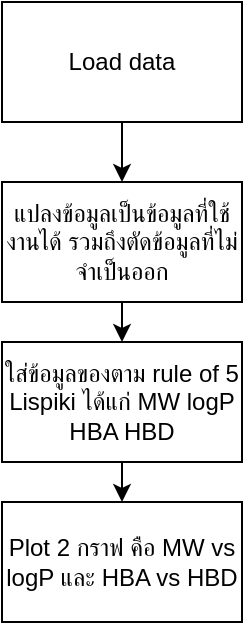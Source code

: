 <mxfile>
    <diagram id="BXumluqs9N6Gj7PZKTuK" name="DAY 1">
        <mxGraphModel dx="490" dy="427" grid="1" gridSize="10" guides="1" tooltips="1" connect="1" arrows="1" fold="1" page="1" pageScale="1" pageWidth="850" pageHeight="1100" math="0" shadow="0">
            <root>
                <mxCell id="0"/>
                <mxCell id="1" parent="0"/>
                <mxCell id="4" value="" style="edgeStyle=none;html=1;" parent="1" source="2" target="3" edge="1">
                    <mxGeometry relative="1" as="geometry"/>
                </mxCell>
                <mxCell id="2" value="Load data" style="rounded=0;whiteSpace=wrap;html=1;" parent="1" vertex="1">
                    <mxGeometry x="200" y="210" width="120" height="60" as="geometry"/>
                </mxCell>
                <mxCell id="woWLrnyps9ivZgyakiIc-5" value="" style="edgeStyle=none;html=1;" parent="1" source="3" target="woWLrnyps9ivZgyakiIc-4" edge="1">
                    <mxGeometry relative="1" as="geometry"/>
                </mxCell>
                <mxCell id="3" value="แปลงข้อมูลเป็นข้อมูลที่ใช้งานได้ รวมถึงตัดข้อมูลที่ไม่จำเป็นออก&lt;br&gt;" style="rounded=0;whiteSpace=wrap;html=1;" parent="1" vertex="1">
                    <mxGeometry x="200" y="300" width="120" height="60" as="geometry"/>
                </mxCell>
                <mxCell id="woWLrnyps9ivZgyakiIc-7" value="" style="edgeStyle=none;html=1;" parent="1" source="woWLrnyps9ivZgyakiIc-4" target="woWLrnyps9ivZgyakiIc-6" edge="1">
                    <mxGeometry relative="1" as="geometry"/>
                </mxCell>
                <mxCell id="woWLrnyps9ivZgyakiIc-4" value="ใส่ข้อมูลของตาม rule of 5 Lispiki ได้แก่ MW logP HBA HBD" style="whiteSpace=wrap;html=1;rounded=0;" parent="1" vertex="1">
                    <mxGeometry x="200" y="380" width="120" height="60" as="geometry"/>
                </mxCell>
                <mxCell id="woWLrnyps9ivZgyakiIc-6" value="Plot 2 กราฟ คือ MW vs logP และ HBA vs HBD" style="whiteSpace=wrap;html=1;rounded=0;" parent="1" vertex="1">
                    <mxGeometry x="200" y="460" width="120" height="60" as="geometry"/>
                </mxCell>
            </root>
        </mxGraphModel>
    </diagram>
    <diagram id="KguUwrFurPITTU1h-C4M" name="DAY 2">
        <mxGraphModel dx="490" dy="427" grid="1" gridSize="10" guides="1" tooltips="1" connect="1" arrows="1" fold="1" page="1" pageScale="1" pageWidth="850" pageHeight="1100" math="0" shadow="0">
            <root>
                <mxCell id="0"/>
                <mxCell id="1" parent="0"/>
                <mxCell id="aEFpTaBjVoe5MF5EPXD2-3" value="" style="edgeStyle=none;html=1;" parent="1" source="aEFpTaBjVoe5MF5EPXD2-1" target="aEFpTaBjVoe5MF5EPXD2-2" edge="1">
                    <mxGeometry relative="1" as="geometry"/>
                </mxCell>
                <mxCell id="aEFpTaBjVoe5MF5EPXD2-1" value="คำนวณ molecular finger print ของ PubChem System" style="rounded=0;whiteSpace=wrap;html=1;" parent="1" vertex="1">
                    <mxGeometry x="190" y="50" width="120" height="60" as="geometry"/>
                </mxCell>
                <mxCell id="aEFpTaBjVoe5MF5EPXD2-5" value="" style="edgeStyle=none;html=1;" parent="1" source="aEFpTaBjVoe5MF5EPXD2-2" target="aEFpTaBjVoe5MF5EPXD2-4" edge="1">
                    <mxGeometry relative="1" as="geometry"/>
                </mxCell>
                <mxCell id="aEFpTaBjVoe5MF5EPXD2-2" value="&amp;nbsp;install PaDEL-Descriptor" style="whiteSpace=wrap;html=1;rounded=0;" parent="1" vertex="1">
                    <mxGeometry x="190" y="130" width="120" height="60" as="geometry"/>
                </mxCell>
                <mxCell id="aEFpTaBjVoe5MF5EPXD2-7" value="" style="edgeStyle=none;html=1;" parent="1" source="aEFpTaBjVoe5MF5EPXD2-4" target="aEFpTaBjVoe5MF5EPXD2-6" edge="1">
                    <mxGeometry relative="1" as="geometry"/>
                </mxCell>
                <mxCell id="aEFpTaBjVoe5MF5EPXD2-4" value="คำนวณ PubChem finger print" style="whiteSpace=wrap;html=1;rounded=0;" parent="1" vertex="1">
                    <mxGeometry x="190" y="220" width="120" height="60" as="geometry"/>
                </mxCell>
                <mxCell id="aEFpTaBjVoe5MF5EPXD2-6" value="Principle Components analysis" style="whiteSpace=wrap;html=1;rounded=0;" parent="1" vertex="1">
                    <mxGeometry x="190" y="310" width="120" height="60" as="geometry"/>
                </mxCell>
            </root>
        </mxGraphModel>
    </diagram>
</mxfile>